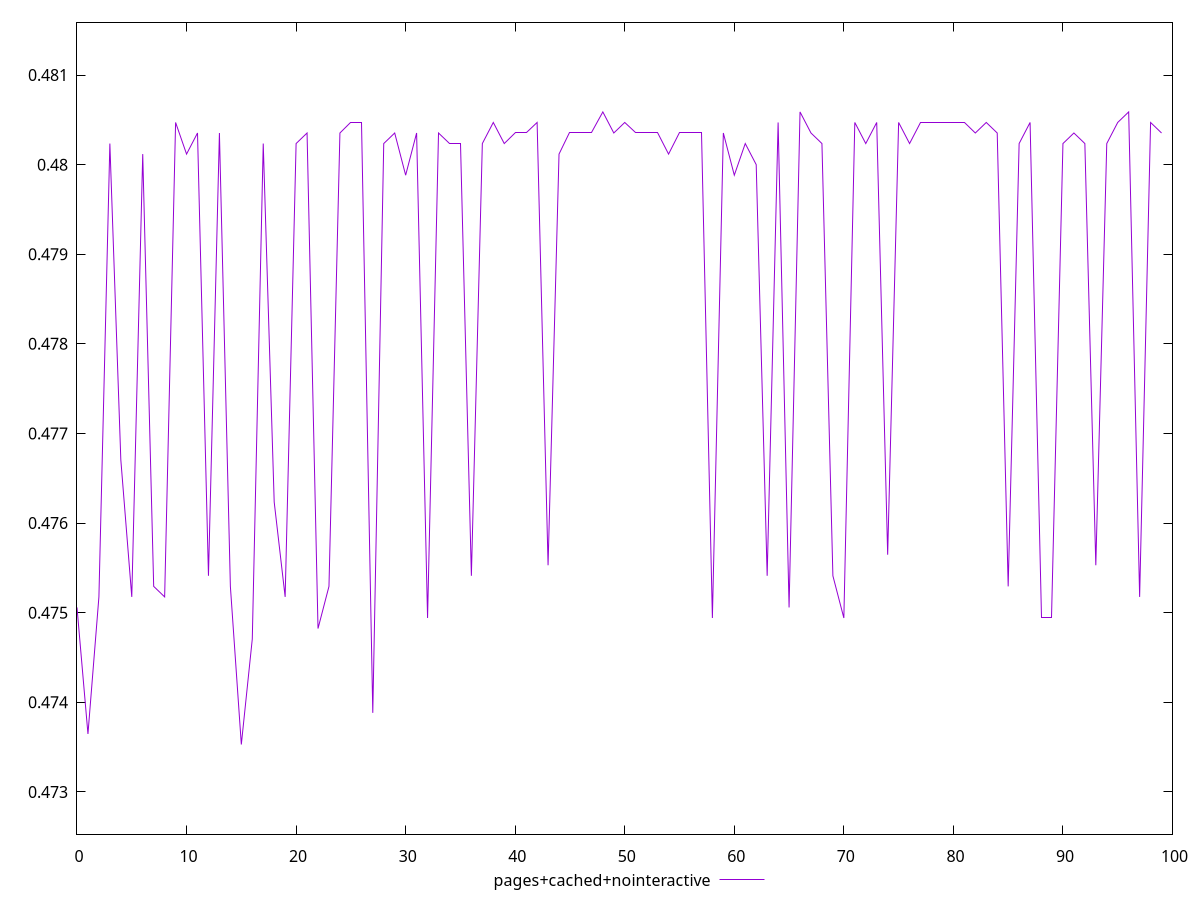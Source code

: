 $_pagesCachedNointeractive <<EOF
0.47505882352941176
0.4736470588235294
0.4751764705882353
0.48023529411764704
0.4767058823529412
0.4751764705882353
0.48011764705882354
0.4752941176470588
0.4751764705882353
0.4804705882352941
0.48011764705882354
0.4803529411764706
0.47541176470588237
0.4803529411764706
0.4752941176470588
0.47352941176470587
0.4747058823529412
0.48023529411764704
0.47623529411764703
0.4751764705882353
0.48023529411764704
0.4803529411764706
0.4748235294117647
0.4752941176470588
0.4803529411764706
0.4804705882352941
0.4804705882352941
0.4738823529411765
0.48023529411764704
0.4803529411764706
0.4798823529411765
0.4803529411764706
0.47494117647058826
0.4803529411764706
0.48023529411764704
0.48023529411764704
0.47541176470588237
0.48023529411764704
0.4804705882352941
0.48023529411764704
0.4803529411764706
0.4803529411764706
0.4804705882352941
0.47552941176470587
0.48011764705882354
0.4803529411764706
0.4803529411764706
0.4803529411764706
0.48058823529411765
0.4803529411764706
0.4804705882352941
0.4803529411764706
0.4803529411764706
0.4803529411764706
0.48011764705882354
0.4803529411764706
0.4803529411764706
0.4803529411764706
0.47494117647058826
0.4803529411764706
0.4798823529411765
0.48023529411764704
0.48
0.47541176470588237
0.4804705882352941
0.47505882352941176
0.48058823529411765
0.4803529411764706
0.48023529411764704
0.47541176470588237
0.47494117647058826
0.4804705882352941
0.48023529411764704
0.4804705882352941
0.4756470588235294
0.4804705882352941
0.48023529411764704
0.4804705882352941
0.4804705882352941
0.4804705882352941
0.4804705882352941
0.4804705882352941
0.4803529411764706
0.4804705882352941
0.4803529411764706
0.4752941176470588
0.48023529411764704
0.4804705882352941
0.47494117647058826
0.47494117647058826
0.48023529411764704
0.4803529411764706
0.48023529411764704
0.47552941176470587
0.48023529411764704
0.4804705882352941
0.48058823529411765
0.4751764705882353
0.4804705882352941
0.4803529411764706
EOF
set key outside below
set terminal pngcairo
set output "report_00005_2020-11-02T22-26-11.212Z/render-blocking-resources/pages+cached+nointeractive//score.png"
set yrange [0.47252941176470586:0.48158823529411765]
plot $_pagesCachedNointeractive title "pages+cached+nointeractive" with line ,